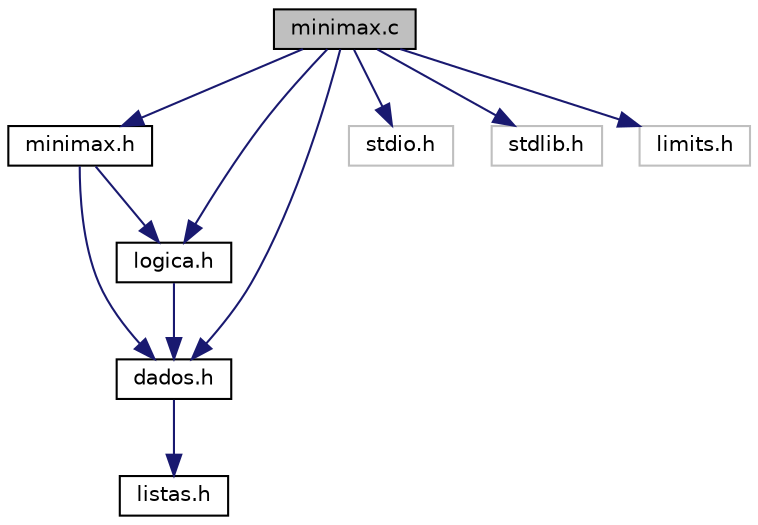 digraph "minimax.c"
{
  edge [fontname="Helvetica",fontsize="10",labelfontname="Helvetica",labelfontsize="10"];
  node [fontname="Helvetica",fontsize="10",shape=record];
  Node0 [label="minimax.c",height=0.2,width=0.4,color="black", fillcolor="grey75", style="filled", fontcolor="black"];
  Node0 -> Node1 [color="midnightblue",fontsize="10",style="solid"];
  Node1 [label="minimax.h",height=0.2,width=0.4,color="black", fillcolor="white", style="filled",URL="$minimax_8h.html"];
  Node1 -> Node2 [color="midnightblue",fontsize="10",style="solid"];
  Node2 [label="dados.h",height=0.2,width=0.4,color="black", fillcolor="white", style="filled",URL="$dados_8h.html"];
  Node2 -> Node3 [color="midnightblue",fontsize="10",style="solid"];
  Node3 [label="listas.h",height=0.2,width=0.4,color="black", fillcolor="white", style="filled",URL="$listas_8h.html"];
  Node1 -> Node4 [color="midnightblue",fontsize="10",style="solid"];
  Node4 [label="logica.h",height=0.2,width=0.4,color="black", fillcolor="white", style="filled",URL="$logica_8h.html"];
  Node4 -> Node2 [color="midnightblue",fontsize="10",style="solid"];
  Node0 -> Node4 [color="midnightblue",fontsize="10",style="solid"];
  Node0 -> Node2 [color="midnightblue",fontsize="10",style="solid"];
  Node0 -> Node5 [color="midnightblue",fontsize="10",style="solid"];
  Node5 [label="stdio.h",height=0.2,width=0.4,color="grey75", fillcolor="white", style="filled"];
  Node0 -> Node6 [color="midnightblue",fontsize="10",style="solid"];
  Node6 [label="stdlib.h",height=0.2,width=0.4,color="grey75", fillcolor="white", style="filled"];
  Node0 -> Node7 [color="midnightblue",fontsize="10",style="solid"];
  Node7 [label="limits.h",height=0.2,width=0.4,color="grey75", fillcolor="white", style="filled"];
}
